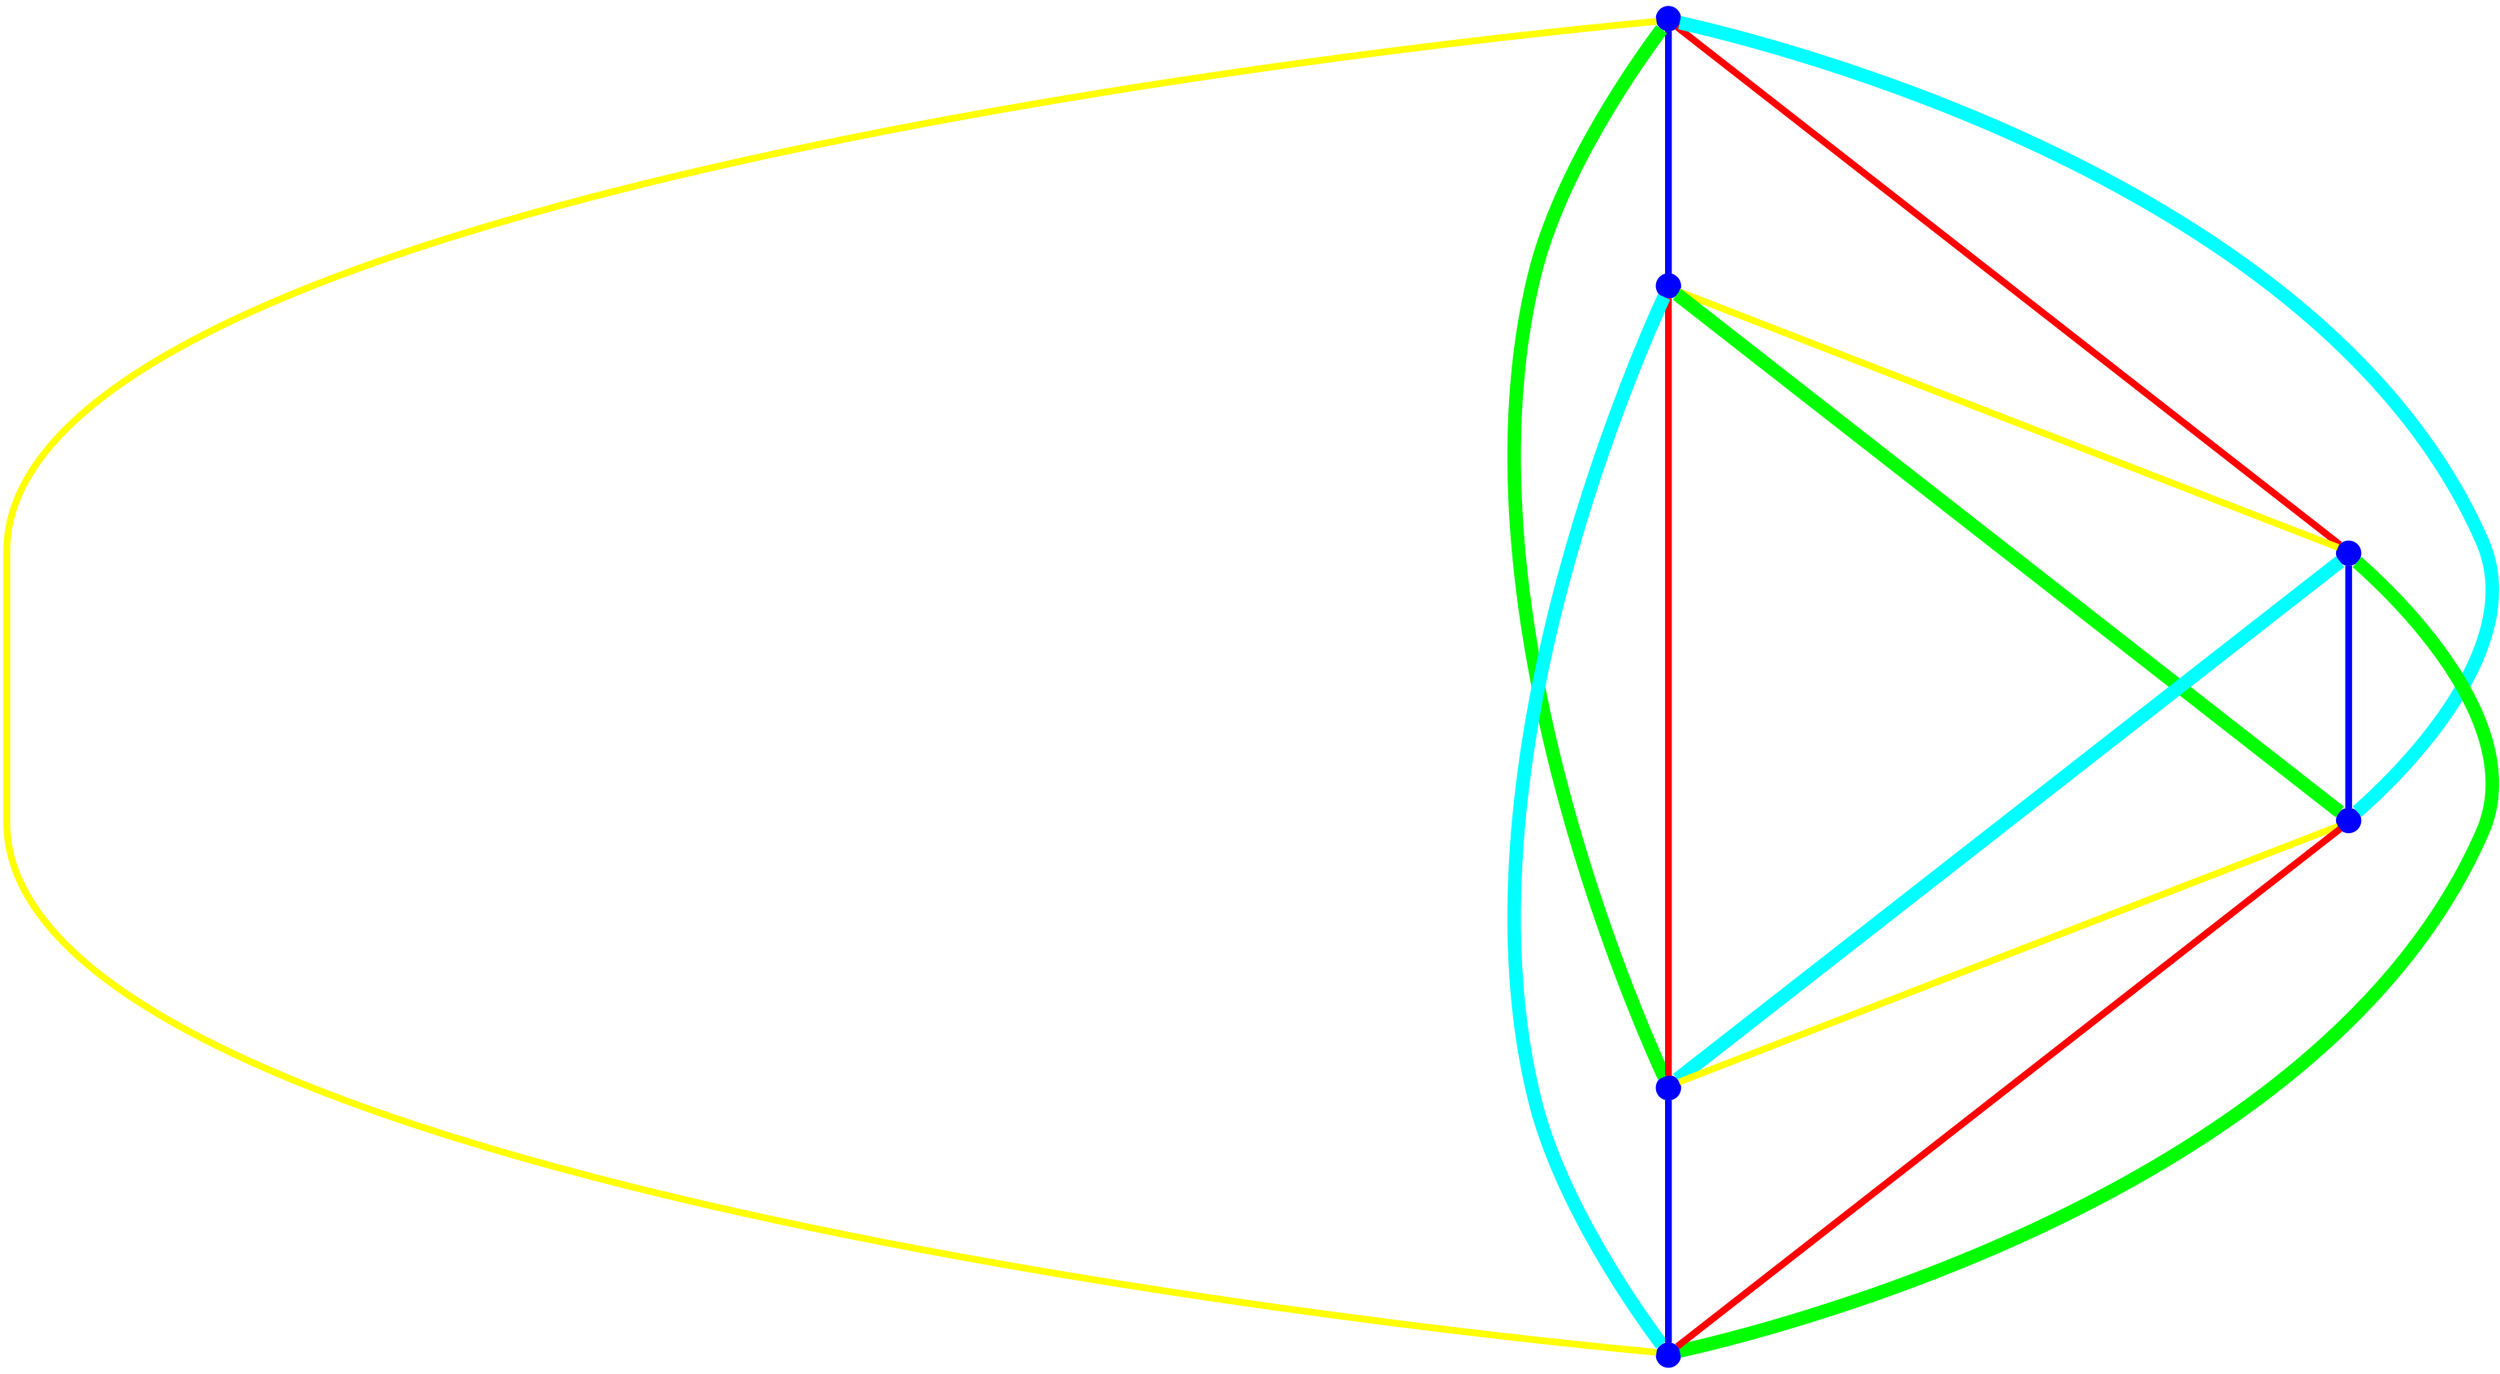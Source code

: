 graph {
ranksep=2
nodesep=2
node [label="" shape=circle style=filled fixedsize=true color=blue fillcolor=blue width=0.2];
"1" -- "2" [style="solid",penwidth="4",color="blue"];
"1" -- "3" [style="solid",penwidth="4",color="red"];
"1" -- "4" [style="solid",penwidth="8",color="cyan"];
"1" -- "5" [style="solid",penwidth="8",color="green"];
"1" -- "6" [style="solid",penwidth="4",color="yellow"];
"2" -- "3" [style="solid",penwidth="4",color="yellow"];
"2" -- "4" [style="solid",penwidth="8",color="green"];
"2" -- "5" [style="solid",penwidth="4",color="red"];
"2" -- "6" [style="solid",penwidth="8",color="cyan"];
"3" -- "4" [style="solid",penwidth="4",color="blue"];
"3" -- "5" [style="solid",penwidth="8",color="cyan"];
"3" -- "6" [style="solid",penwidth="8",color="green"];
"4" -- "5" [style="solid",penwidth="4",color="yellow"];
"4" -- "6" [style="solid",penwidth="4",color="red"];
"5" -- "6" [style="solid",penwidth="4",color="blue"];
}
